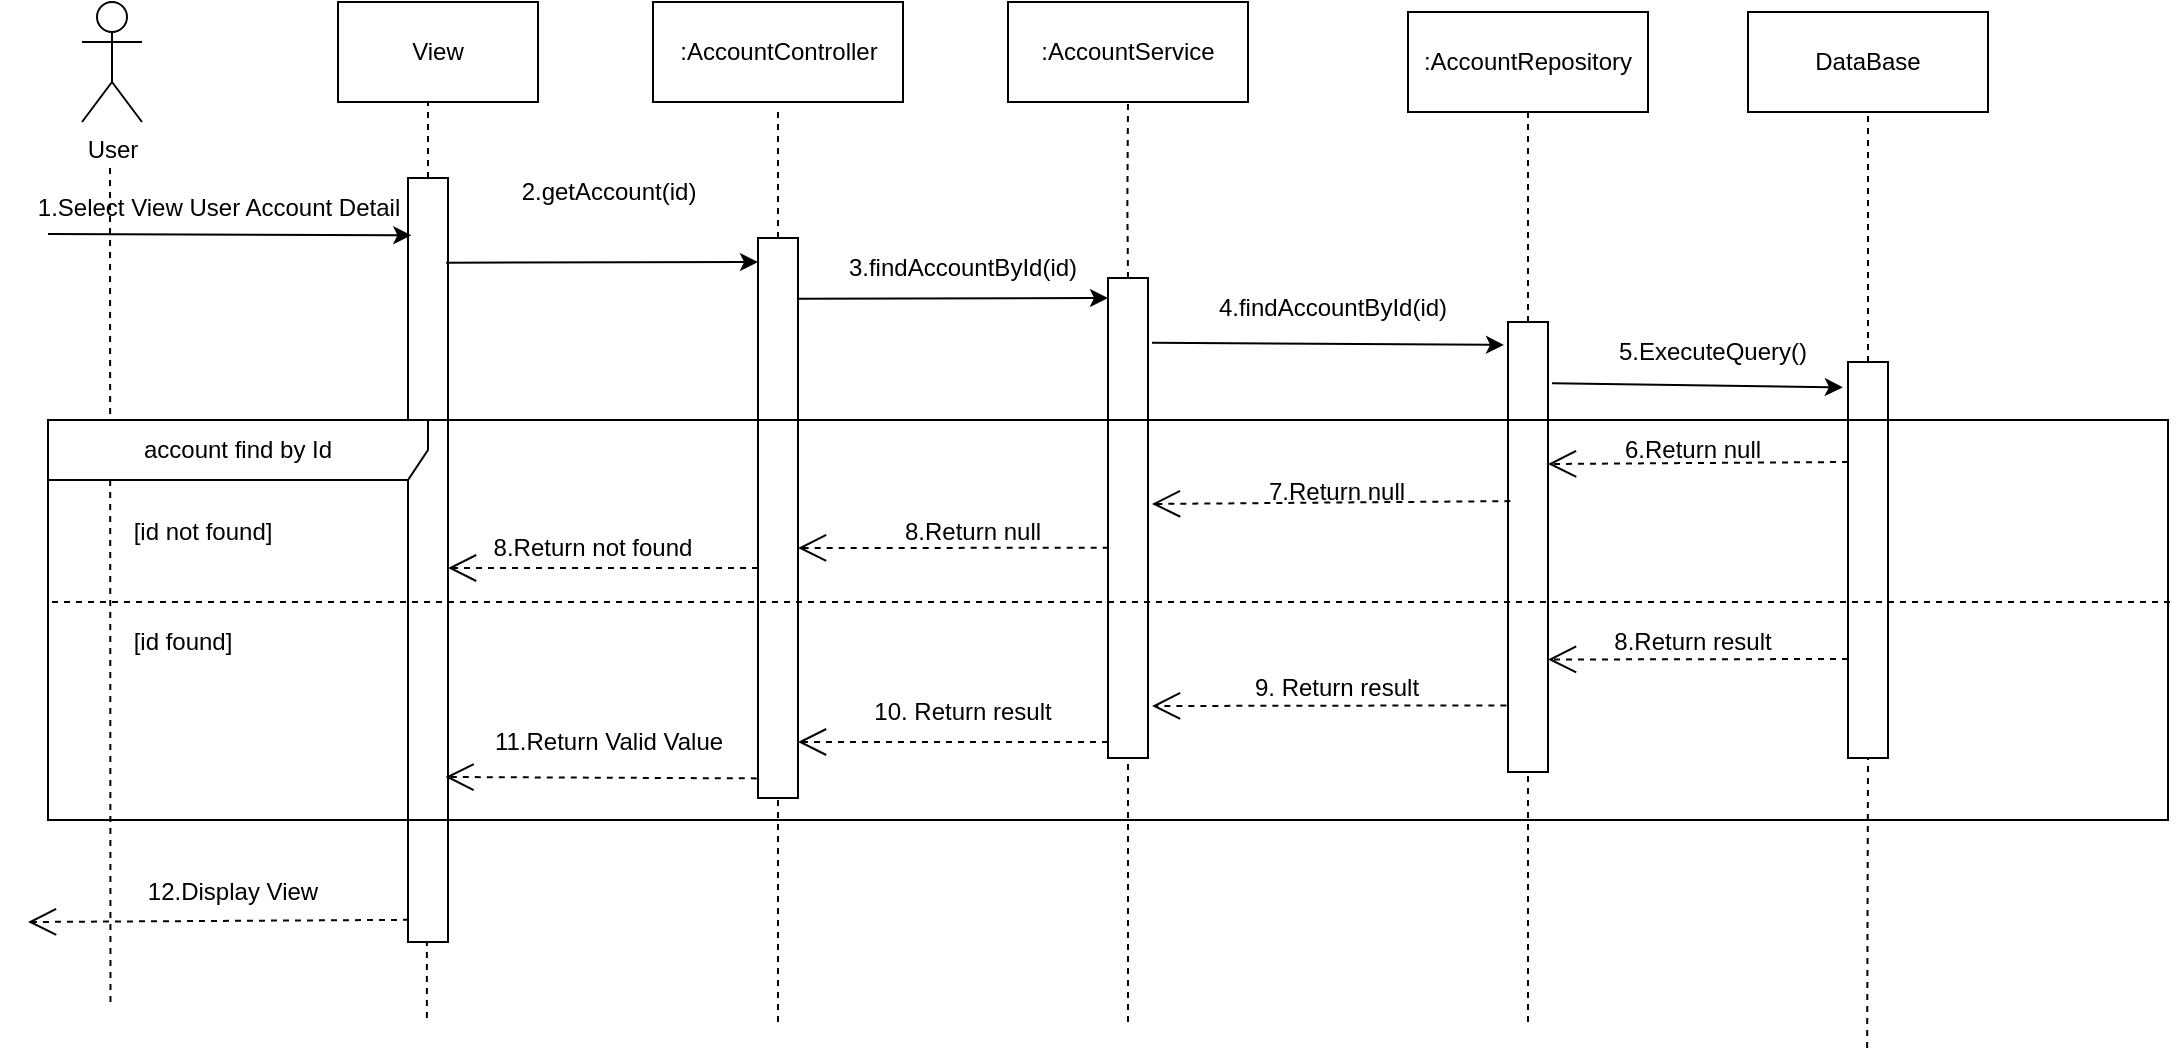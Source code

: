 <mxfile version="23.1.5" type="device">
  <diagram name="Page-1" id="otTzfM1afuD0HUF9CtEL">
    <mxGraphModel dx="2819" dy="-1216" grid="1" gridSize="10" guides="1" tooltips="1" connect="1" arrows="1" fold="1" page="1" pageScale="1" pageWidth="850" pageHeight="1100" math="0" shadow="0">
      <root>
        <mxCell id="0" />
        <mxCell id="1" parent="0" />
        <mxCell id="BkcXpw0HHfDAYARzzAJZ-1" value=":AccountService" style="rounded=0;whiteSpace=wrap;html=1;" parent="1" vertex="1">
          <mxGeometry x="448" y="2740" width="120" height="50" as="geometry" />
        </mxCell>
        <mxCell id="BkcXpw0HHfDAYARzzAJZ-2" value=":AccountRepository" style="rounded=0;whiteSpace=wrap;html=1;" parent="1" vertex="1">
          <mxGeometry x="648" y="2745" width="120" height="50" as="geometry" />
        </mxCell>
        <mxCell id="BkcXpw0HHfDAYARzzAJZ-3" value="DataBase" style="rounded=0;whiteSpace=wrap;html=1;" parent="1" vertex="1">
          <mxGeometry x="818" y="2745" width="120" height="50" as="geometry" />
        </mxCell>
        <mxCell id="BkcXpw0HHfDAYARzzAJZ-4" value="" style="endArrow=none;dashed=1;html=1;rounded=0;" parent="1" edge="1">
          <mxGeometry width="50" height="50" relative="1" as="geometry">
            <mxPoint x="-0.76" y="3240" as="sourcePoint" />
            <mxPoint x="-1" y="2820" as="targetPoint" />
          </mxGeometry>
        </mxCell>
        <mxCell id="BkcXpw0HHfDAYARzzAJZ-5" value="" style="endArrow=none;dashed=1;html=1;rounded=0;entryX=0.5;entryY=1;entryDx=0;entryDy=0;exitX=0.5;exitY=0;exitDx=0;exitDy=0;" parent="1" source="BkcXpw0HHfDAYARzzAJZ-6" edge="1">
          <mxGeometry width="50" height="50" relative="1" as="geometry">
            <mxPoint x="88" y="2830" as="sourcePoint" />
            <mxPoint x="158" y="2790" as="targetPoint" />
          </mxGeometry>
        </mxCell>
        <mxCell id="BkcXpw0HHfDAYARzzAJZ-6" value="" style="rounded=0;whiteSpace=wrap;html=1;" parent="1" vertex="1">
          <mxGeometry x="148" y="2828" width="20" height="382" as="geometry" />
        </mxCell>
        <mxCell id="BkcXpw0HHfDAYARzzAJZ-7" value="" style="rounded=0;whiteSpace=wrap;html=1;" parent="1" vertex="1">
          <mxGeometry x="323" y="2858" width="20" height="280" as="geometry" />
        </mxCell>
        <mxCell id="BkcXpw0HHfDAYARzzAJZ-8" value="" style="rounded=0;whiteSpace=wrap;html=1;" parent="1" vertex="1">
          <mxGeometry x="498" y="2878" width="20" height="240" as="geometry" />
        </mxCell>
        <mxCell id="BkcXpw0HHfDAYARzzAJZ-9" value="" style="rounded=0;whiteSpace=wrap;html=1;" parent="1" vertex="1">
          <mxGeometry x="698" y="2900" width="20" height="225" as="geometry" />
        </mxCell>
        <mxCell id="BkcXpw0HHfDAYARzzAJZ-10" value="" style="rounded=0;whiteSpace=wrap;html=1;" parent="1" vertex="1">
          <mxGeometry x="868" y="2920" width="20" height="198" as="geometry" />
        </mxCell>
        <mxCell id="BkcXpw0HHfDAYARzzAJZ-11" value="" style="endArrow=classic;html=1;rounded=0;entryX=0.083;entryY=0.075;entryDx=0;entryDy=0;entryPerimeter=0;" parent="1" target="BkcXpw0HHfDAYARzzAJZ-6" edge="1">
          <mxGeometry width="50" height="50" relative="1" as="geometry">
            <mxPoint x="-32" y="2856" as="sourcePoint" />
            <mxPoint x="248" y="2860" as="targetPoint" />
          </mxGeometry>
        </mxCell>
        <mxCell id="BkcXpw0HHfDAYARzzAJZ-12" value="1.Select View User Account Detail" style="text;html=1;align=center;verticalAlign=middle;resizable=0;points=[];autosize=1;strokeColor=none;fillColor=none;" parent="1" vertex="1">
          <mxGeometry x="-47" y="2828" width="200" height="30" as="geometry" />
        </mxCell>
        <mxCell id="BkcXpw0HHfDAYARzzAJZ-13" value="" style="endArrow=none;dashed=1;html=1;rounded=0;exitX=0.5;exitY=0;exitDx=0;exitDy=0;entryX=0.516;entryY=0.961;entryDx=0;entryDy=0;entryPerimeter=0;" parent="1" source="BkcXpw0HHfDAYARzzAJZ-7" edge="1">
          <mxGeometry width="50" height="50" relative="1" as="geometry">
            <mxPoint x="328" y="2858" as="sourcePoint" />
            <mxPoint x="333" y="2793" as="targetPoint" />
            <Array as="points">
              <mxPoint x="333" y="2830" />
            </Array>
          </mxGeometry>
        </mxCell>
        <mxCell id="BkcXpw0HHfDAYARzzAJZ-14" value="" style="endArrow=none;dashed=1;html=1;rounded=0;exitX=0.5;exitY=0;exitDx=0;exitDy=0;entryX=0.5;entryY=1;entryDx=0;entryDy=0;" parent="1" source="BkcXpw0HHfDAYARzzAJZ-8" target="BkcXpw0HHfDAYARzzAJZ-1" edge="1">
          <mxGeometry width="50" height="50" relative="1" as="geometry">
            <mxPoint x="507.67" y="2870" as="sourcePoint" />
            <mxPoint x="507.67" y="2805" as="targetPoint" />
            <Array as="points">
              <mxPoint x="507.67" y="2842" />
            </Array>
          </mxGeometry>
        </mxCell>
        <mxCell id="BkcXpw0HHfDAYARzzAJZ-15" value="" style="endArrow=none;dashed=1;html=1;rounded=0;entryX=0.5;entryY=1;entryDx=0;entryDy=0;" parent="1" edge="1" target="BkcXpw0HHfDAYARzzAJZ-2">
          <mxGeometry width="50" height="50" relative="1" as="geometry">
            <mxPoint x="708" y="2900" as="sourcePoint" />
            <mxPoint x="708.17" y="2805" as="targetPoint" />
            <Array as="points" />
          </mxGeometry>
        </mxCell>
        <mxCell id="BkcXpw0HHfDAYARzzAJZ-16" value="" style="endArrow=none;dashed=1;html=1;rounded=0;entryX=0.5;entryY=1;entryDx=0;entryDy=0;exitX=0.5;exitY=0;exitDx=0;exitDy=0;" parent="1" source="BkcXpw0HHfDAYARzzAJZ-10" target="BkcXpw0HHfDAYARzzAJZ-3" edge="1">
          <mxGeometry width="50" height="50" relative="1" as="geometry">
            <mxPoint x="878" y="2880" as="sourcePoint" />
            <mxPoint x="908" y="2820" as="targetPoint" />
            <Array as="points" />
          </mxGeometry>
        </mxCell>
        <mxCell id="BkcXpw0HHfDAYARzzAJZ-17" value="2.getAccount(id)" style="text;html=1;align=center;verticalAlign=middle;resizable=0;points=[];autosize=1;strokeColor=none;fillColor=none;" parent="1" vertex="1">
          <mxGeometry x="193" y="2820" width="110" height="30" as="geometry" />
        </mxCell>
        <mxCell id="BkcXpw0HHfDAYARzzAJZ-18" value="" style="endArrow=classic;html=1;rounded=0;entryX=0;entryY=0.25;entryDx=0;entryDy=0;exitX=0.98;exitY=0.287;exitDx=0;exitDy=0;exitPerimeter=0;" parent="1" edge="1">
          <mxGeometry width="50" height="50" relative="1" as="geometry">
            <mxPoint x="342.6" y="2888.36" as="sourcePoint" />
            <mxPoint x="498" y="2888" as="targetPoint" />
            <Array as="points" />
          </mxGeometry>
        </mxCell>
        <mxCell id="BkcXpw0HHfDAYARzzAJZ-19" value="" style="endArrow=none;dashed=1;html=1;rounded=0;entryX=0.5;entryY=1;entryDx=0;entryDy=0;exitX=0.5;exitY=0;exitDx=0;exitDy=0;" parent="1" edge="1">
          <mxGeometry width="50" height="50" relative="1" as="geometry">
            <mxPoint x="157.44" y="3248" as="sourcePoint" />
            <mxPoint x="157.44" y="3210" as="targetPoint" />
          </mxGeometry>
        </mxCell>
        <mxCell id="BkcXpw0HHfDAYARzzAJZ-20" value="[id not found]" style="text;html=1;align=center;verticalAlign=middle;resizable=0;points=[];autosize=1;strokeColor=none;fillColor=none;" parent="1" vertex="1">
          <mxGeometry y="2990" width="90" height="30" as="geometry" />
        </mxCell>
        <mxCell id="BkcXpw0HHfDAYARzzAJZ-21" value="[id found]" style="text;html=1;align=center;verticalAlign=middle;resizable=0;points=[];autosize=1;strokeColor=none;fillColor=none;" parent="1" vertex="1">
          <mxGeometry y="3045" width="70" height="30" as="geometry" />
        </mxCell>
        <mxCell id="BkcXpw0HHfDAYARzzAJZ-22" value="" style="endArrow=classic;html=1;rounded=0;exitX=0.964;exitY=0.243;exitDx=0;exitDy=0;entryX=0.01;entryY=0.223;entryDx=0;entryDy=0;entryPerimeter=0;exitPerimeter=0;" parent="1" edge="1">
          <mxGeometry width="50" height="50" relative="1" as="geometry">
            <mxPoint x="167.08" y="2870.386" as="sourcePoint" />
            <mxPoint x="323.0" y="2870" as="targetPoint" />
          </mxGeometry>
        </mxCell>
        <mxCell id="BkcXpw0HHfDAYARzzAJZ-23" value="account find by Id" style="shape=umlFrame;whiteSpace=wrap;html=1;pointerEvents=0;width=190;height=30;" parent="1" vertex="1">
          <mxGeometry x="-32" y="2949" width="1060" height="200" as="geometry" />
        </mxCell>
        <mxCell id="BkcXpw0HHfDAYARzzAJZ-24" value="" style="endArrow=open;endSize=12;dashed=1;html=1;rounded=0;exitX=0;exitY=0.75;exitDx=0;exitDy=0;entryX=1;entryY=0.75;entryDx=0;entryDy=0;" parent="1" source="BkcXpw0HHfDAYARzzAJZ-10" target="BkcXpw0HHfDAYARzzAJZ-9" edge="1">
          <mxGeometry width="160" relative="1" as="geometry">
            <mxPoint x="828" y="3118.004" as="sourcePoint" />
            <mxPoint x="748" y="3105.56" as="targetPoint" />
          </mxGeometry>
        </mxCell>
        <mxCell id="BkcXpw0HHfDAYARzzAJZ-25" value="" style="endArrow=open;endSize=12;dashed=1;html=1;rounded=0;exitX=-0.041;exitY=0.852;exitDx=0;exitDy=0;exitPerimeter=0;" parent="1" source="BkcXpw0HHfDAYARzzAJZ-9" edge="1">
          <mxGeometry width="160" relative="1" as="geometry">
            <mxPoint x="513" y="3190" as="sourcePoint" />
            <mxPoint x="520" y="3092" as="targetPoint" />
          </mxGeometry>
        </mxCell>
        <mxCell id="BkcXpw0HHfDAYARzzAJZ-26" value="9. Return result" style="text;html=1;align=center;verticalAlign=middle;resizable=0;points=[];autosize=1;strokeColor=none;fillColor=none;" parent="1" vertex="1">
          <mxGeometry x="556.5" y="3068" width="110" height="30" as="geometry" />
        </mxCell>
        <mxCell id="BkcXpw0HHfDAYARzzAJZ-27" value="" style="endArrow=open;endSize=12;dashed=1;html=1;rounded=0;entryX=0.915;entryY=0.949;entryDx=0;entryDy=0;entryPerimeter=0;" parent="1" edge="1">
          <mxGeometry width="160" relative="1" as="geometry">
            <mxPoint x="498" y="3110" as="sourcePoint" />
            <mxPoint x="343" y="3110" as="targetPoint" />
          </mxGeometry>
        </mxCell>
        <mxCell id="BkcXpw0HHfDAYARzzAJZ-29" value="" style="endArrow=open;endSize=12;dashed=1;html=1;rounded=0;entryX=0.937;entryY=0.784;entryDx=0;entryDy=0;entryPerimeter=0;exitX=-0.03;exitY=0.965;exitDx=0;exitDy=0;exitPerimeter=0;" parent="1" source="BkcXpw0HHfDAYARzzAJZ-7" target="BkcXpw0HHfDAYARzzAJZ-6" edge="1">
          <mxGeometry width="160" relative="1" as="geometry">
            <mxPoint x="298" y="3130" as="sourcePoint" />
            <mxPoint x="182" y="3130" as="targetPoint" />
          </mxGeometry>
        </mxCell>
        <mxCell id="BkcXpw0HHfDAYARzzAJZ-31" value="" style="endArrow=open;endSize=12;dashed=1;html=1;rounded=0;exitX=0.024;exitY=0.971;exitDx=0;exitDy=0;exitPerimeter=0;" parent="1" source="BkcXpw0HHfDAYARzzAJZ-6" edge="1">
          <mxGeometry width="160" relative="1" as="geometry">
            <mxPoint x="-32" y="3200" as="sourcePoint" />
            <mxPoint x="-42" y="3200" as="targetPoint" />
          </mxGeometry>
        </mxCell>
        <mxCell id="BkcXpw0HHfDAYARzzAJZ-33" value="" style="endArrow=none;dashed=1;html=1;rounded=0;entryX=0.5;entryY=1;entryDx=0;entryDy=0;" parent="1" target="BkcXpw0HHfDAYARzzAJZ-7" edge="1">
          <mxGeometry width="50" height="50" relative="1" as="geometry">
            <mxPoint x="333" y="3250" as="sourcePoint" />
            <mxPoint x="358" y="3180" as="targetPoint" />
          </mxGeometry>
        </mxCell>
        <mxCell id="BkcXpw0HHfDAYARzzAJZ-34" value="" style="endArrow=none;dashed=1;html=1;rounded=0;entryX=0.5;entryY=1;entryDx=0;entryDy=0;" parent="1" target="BkcXpw0HHfDAYARzzAJZ-8" edge="1">
          <mxGeometry width="50" height="50" relative="1" as="geometry">
            <mxPoint x="508" y="3250" as="sourcePoint" />
            <mxPoint x="507.57" y="3170" as="targetPoint" />
          </mxGeometry>
        </mxCell>
        <mxCell id="BkcXpw0HHfDAYARzzAJZ-35" value="" style="endArrow=none;dashed=1;html=1;rounded=0;entryX=0.5;entryY=1;entryDx=0;entryDy=0;" parent="1" target="BkcXpw0HHfDAYARzzAJZ-9" edge="1">
          <mxGeometry width="50" height="50" relative="1" as="geometry">
            <mxPoint x="708" y="3250" as="sourcePoint" />
            <mxPoint x="707.13" y="3160" as="targetPoint" />
          </mxGeometry>
        </mxCell>
        <mxCell id="BkcXpw0HHfDAYARzzAJZ-36" value="" style="endArrow=none;dashed=1;html=1;rounded=0;entryX=0.5;entryY=1;entryDx=0;entryDy=0;" parent="1" target="BkcXpw0HHfDAYARzzAJZ-10" edge="1">
          <mxGeometry width="50" height="50" relative="1" as="geometry">
            <mxPoint x="877.58" y="3263" as="sourcePoint" />
            <mxPoint x="877.58" y="3138" as="targetPoint" />
          </mxGeometry>
        </mxCell>
        <mxCell id="BkcXpw0HHfDAYARzzAJZ-37" value="User" style="shape=umlActor;verticalLabelPosition=bottom;verticalAlign=top;html=1;outlineConnect=0;" parent="1" vertex="1">
          <mxGeometry x="-15" y="2740" width="30" height="60" as="geometry" />
        </mxCell>
        <mxCell id="BkcXpw0HHfDAYARzzAJZ-38" value="View" style="rounded=0;whiteSpace=wrap;html=1;" parent="1" vertex="1">
          <mxGeometry x="113" y="2740" width="100" height="50" as="geometry" />
        </mxCell>
        <mxCell id="BkcXpw0HHfDAYARzzAJZ-39" value=":AccountController" style="rounded=0;whiteSpace=wrap;html=1;" parent="1" vertex="1">
          <mxGeometry x="270.5" y="2740" width="125" height="50" as="geometry" />
        </mxCell>
        <mxCell id="BkcXpw0HHfDAYARzzAJZ-40" value="" style="endArrow=none;dashed=1;html=1;rounded=0;entryX=1.002;entryY=0.455;entryDx=0;entryDy=0;entryPerimeter=0;" parent="1" edge="1" target="BkcXpw0HHfDAYARzzAJZ-23">
          <mxGeometry width="50" height="50" relative="1" as="geometry">
            <mxPoint x="-30" y="3040" as="sourcePoint" />
            <mxPoint x="1030" y="3030" as="targetPoint" />
          </mxGeometry>
        </mxCell>
        <mxCell id="BkcXpw0HHfDAYARzzAJZ-41" value="3.findAccountById(id)" style="text;html=1;align=center;verticalAlign=middle;resizable=0;points=[];autosize=1;strokeColor=none;fillColor=none;" parent="1" vertex="1">
          <mxGeometry x="355" y="2858" width="140" height="30" as="geometry" />
        </mxCell>
        <mxCell id="BkcXpw0HHfDAYARzzAJZ-42" value="" style="endArrow=classic;html=1;rounded=0;entryX=-0.1;entryY=0.051;entryDx=0;entryDy=0;exitX=0.98;exitY=0.287;exitDx=0;exitDy=0;exitPerimeter=0;entryPerimeter=0;" parent="1" target="BkcXpw0HHfDAYARzzAJZ-9" edge="1">
          <mxGeometry width="50" height="50" relative="1" as="geometry">
            <mxPoint x="520.0" y="2910.36" as="sourcePoint" />
            <mxPoint x="675.4" y="2910" as="targetPoint" />
            <Array as="points" />
          </mxGeometry>
        </mxCell>
        <mxCell id="BkcXpw0HHfDAYARzzAJZ-43" value="4.findAccountById(id)" style="text;html=1;align=center;verticalAlign=middle;resizable=0;points=[];autosize=1;strokeColor=none;fillColor=none;" parent="1" vertex="1">
          <mxGeometry x="540" y="2878" width="140" height="30" as="geometry" />
        </mxCell>
        <mxCell id="BkcXpw0HHfDAYARzzAJZ-44" value="" style="endArrow=classic;html=1;rounded=0;entryX=-0.129;entryY=0.064;entryDx=0;entryDy=0;exitX=1.1;exitY=0.136;exitDx=0;exitDy=0;exitPerimeter=0;entryPerimeter=0;" parent="1" source="BkcXpw0HHfDAYARzzAJZ-9" target="BkcXpw0HHfDAYARzzAJZ-10" edge="1">
          <mxGeometry width="50" height="50" relative="1" as="geometry">
            <mxPoint x="738.0" y="2930.0" as="sourcePoint" />
            <mxPoint x="914" y="2930.64" as="targetPoint" />
            <Array as="points" />
          </mxGeometry>
        </mxCell>
        <mxCell id="BkcXpw0HHfDAYARzzAJZ-45" value="5.ExecuteQuery()" style="text;html=1;align=center;verticalAlign=middle;resizable=0;points=[];autosize=1;strokeColor=none;fillColor=none;" parent="1" vertex="1">
          <mxGeometry x="740" y="2900" width="120" height="30" as="geometry" />
        </mxCell>
        <mxCell id="BkcXpw0HHfDAYARzzAJZ-46" value="8.Return result" style="text;html=1;align=center;verticalAlign=middle;resizable=0;points=[];autosize=1;strokeColor=none;fillColor=none;" parent="1" vertex="1">
          <mxGeometry x="740" y="3045" width="100" height="30" as="geometry" />
        </mxCell>
        <mxCell id="BkcXpw0HHfDAYARzzAJZ-47" value="" style="endArrow=open;endSize=12;dashed=1;html=1;rounded=0;exitX=0;exitY=0.75;exitDx=0;exitDy=0;entryX=1;entryY=0.75;entryDx=0;entryDy=0;" parent="1" edge="1">
          <mxGeometry width="160" relative="1" as="geometry">
            <mxPoint x="868" y="2970" as="sourcePoint" />
            <mxPoint x="718" y="2971" as="targetPoint" />
          </mxGeometry>
        </mxCell>
        <mxCell id="BkcXpw0HHfDAYARzzAJZ-48" value="6.Return null" style="text;html=1;align=center;verticalAlign=middle;resizable=0;points=[];autosize=1;strokeColor=none;fillColor=none;" parent="1" vertex="1">
          <mxGeometry x="745" y="2949" width="90" height="30" as="geometry" />
        </mxCell>
        <mxCell id="BkcXpw0HHfDAYARzzAJZ-49" value="7.Return null" style="text;html=1;align=center;verticalAlign=middle;resizable=0;points=[];autosize=1;strokeColor=none;fillColor=none;" parent="1" vertex="1">
          <mxGeometry x="566.5" y="2970" width="90" height="30" as="geometry" />
        </mxCell>
        <mxCell id="BkcXpw0HHfDAYARzzAJZ-50" value="" style="endArrow=open;endSize=12;dashed=1;html=1;rounded=0;exitX=0.058;exitY=0.398;exitDx=0;exitDy=0;entryX=1;entryY=0.75;entryDx=0;entryDy=0;exitPerimeter=0;" parent="1" source="BkcXpw0HHfDAYARzzAJZ-9" edge="1">
          <mxGeometry width="160" relative="1" as="geometry">
            <mxPoint x="670" y="2990" as="sourcePoint" />
            <mxPoint x="520" y="2991" as="targetPoint" />
          </mxGeometry>
        </mxCell>
        <mxCell id="BkcXpw0HHfDAYARzzAJZ-51" value="" style="endArrow=open;endSize=12;dashed=1;html=1;rounded=0;exitX=0.017;exitY=0.562;exitDx=0;exitDy=0;entryX=1;entryY=0.75;entryDx=0;entryDy=0;exitPerimeter=0;" parent="1" source="BkcXpw0HHfDAYARzzAJZ-8" edge="1">
          <mxGeometry width="160" relative="1" as="geometry">
            <mxPoint x="522" y="3012" as="sourcePoint" />
            <mxPoint x="343" y="3013" as="targetPoint" />
          </mxGeometry>
        </mxCell>
        <mxCell id="BkcXpw0HHfDAYARzzAJZ-52" value="8.Return null" style="text;html=1;align=center;verticalAlign=middle;resizable=0;points=[];autosize=1;strokeColor=none;fillColor=none;" parent="1" vertex="1">
          <mxGeometry x="385" y="2990" width="90" height="30" as="geometry" />
        </mxCell>
        <mxCell id="BkcXpw0HHfDAYARzzAJZ-53" value="" style="endArrow=open;endSize=12;dashed=1;html=1;rounded=0;exitX=0.017;exitY=0.562;exitDx=0;exitDy=0;entryX=1;entryY=0.75;entryDx=0;entryDy=0;exitPerimeter=0;" parent="1" edge="1">
          <mxGeometry width="160" relative="1" as="geometry">
            <mxPoint x="323" y="3023" as="sourcePoint" />
            <mxPoint x="168" y="3023" as="targetPoint" />
          </mxGeometry>
        </mxCell>
        <mxCell id="osKBEsRCt12hL99WWMLz-2" value="8.Return not found" style="text;html=1;align=center;verticalAlign=middle;resizable=0;points=[];autosize=1;strokeColor=none;fillColor=none;" vertex="1" parent="1">
          <mxGeometry x="180" y="2997.5" width="120" height="30" as="geometry" />
        </mxCell>
        <mxCell id="osKBEsRCt12hL99WWMLz-4" value="10. Return result" style="text;html=1;align=center;verticalAlign=middle;resizable=0;points=[];autosize=1;strokeColor=none;fillColor=none;" vertex="1" parent="1">
          <mxGeometry x="370" y="3080" width="110" height="30" as="geometry" />
        </mxCell>
        <mxCell id="osKBEsRCt12hL99WWMLz-5" value="11.Return Valid Value" style="text;html=1;align=center;verticalAlign=middle;resizable=0;points=[];autosize=1;strokeColor=none;fillColor=none;" vertex="1" parent="1">
          <mxGeometry x="178" y="3095" width="140" height="30" as="geometry" />
        </mxCell>
        <mxCell id="osKBEsRCt12hL99WWMLz-6" value="12.Display View" style="text;html=1;align=center;verticalAlign=middle;resizable=0;points=[];autosize=1;strokeColor=none;fillColor=none;" vertex="1" parent="1">
          <mxGeometry x="5" y="3170" width="110" height="30" as="geometry" />
        </mxCell>
      </root>
    </mxGraphModel>
  </diagram>
</mxfile>
